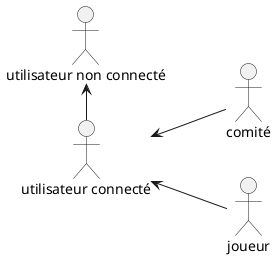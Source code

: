 @startuml Utilisateurs - use cases

' skinparam monochrome true
left to right direction

actor "comité" as admin
actor "utilisateur non connecté" as no_register
actor "utilisateur connecté" as register
actor "joueur" as player

no_register <- register
register <-- player
register <-- admin

@enduml